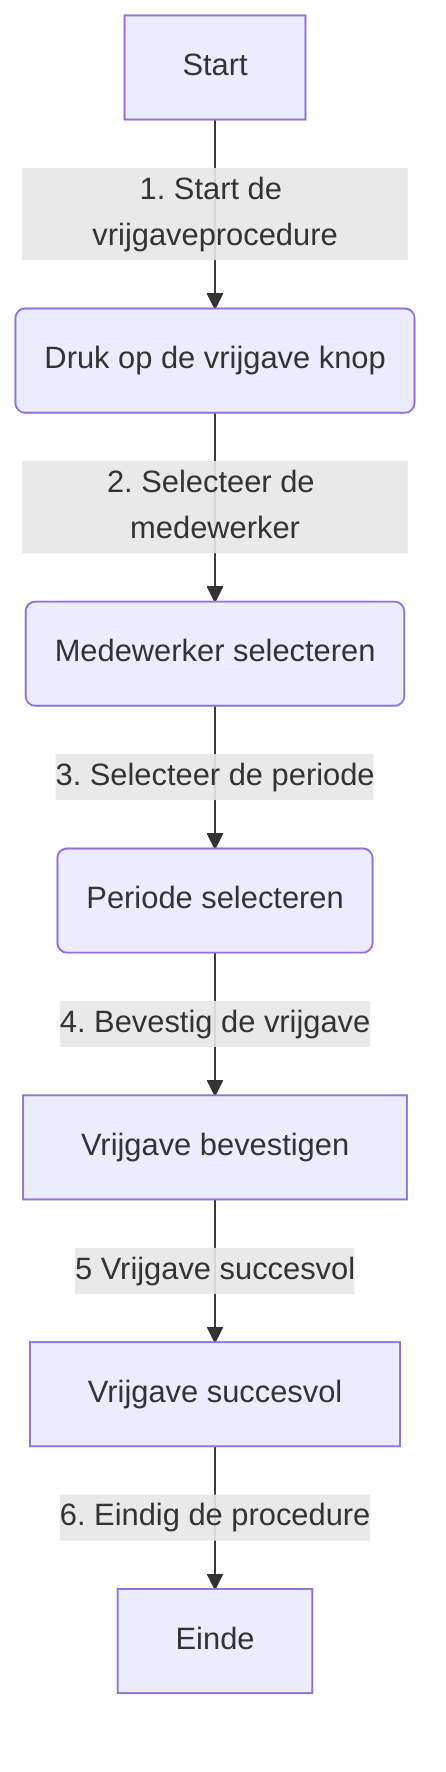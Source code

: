 flowchart TD
  A[Start] -->|1. Start de vrijgaveprocedure| B(Druk op de vrijgave knop)
  B -->|2. Selecteer de medewerker| C(Medewerker selecteren)
  C -->|3. Selecteer de periode| D(Periode selecteren)
  D -->|4. Bevestig de vrijgave| E[Vrijgave bevestigen]
  E -->|5 Vrijgave succesvol| F[Vrijgave succesvol]
  F -->|6. Eindig de procedure| G[Einde]